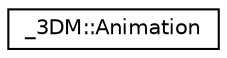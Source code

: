 digraph "Graphical Class Hierarchy"
{
 // INTERACTIVE_SVG=YES
 // LATEX_PDF_SIZE
  edge [fontname="Helvetica",fontsize="10",labelfontname="Helvetica",labelfontsize="10"];
  node [fontname="Helvetica",fontsize="10",shape=record];
  rankdir="LR";
  Node0 [label="_3DM::Animation",height=0.2,width=0.4,color="black", fillcolor="white", style="filled",URL="$de/d98/struct__3_d_m_1_1_animation.html",tooltip=" "];
}
